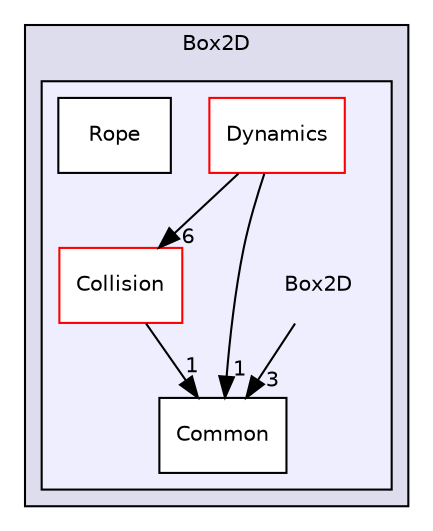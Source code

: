 digraph "src/core/Box2D/Box2D" {
  compound=true
  node [ fontsize="10", fontname="Helvetica"];
  edge [ labelfontsize="10", labelfontname="Helvetica"];
  subgraph clusterdir_c4f1bfea86729b1be0dbbecdbd0d8303 {
    graph [ bgcolor="#ddddee", pencolor="black", label="Box2D" fontname="Helvetica", fontsize="10", URL="dir_c4f1bfea86729b1be0dbbecdbd0d8303.html"]
  subgraph clusterdir_7d8d7d5161893fb2a8310fdb4edfb2e0 {
    graph [ bgcolor="#eeeeff", pencolor="black", label="" URL="dir_7d8d7d5161893fb2a8310fdb4edfb2e0.html"];
    dir_7d8d7d5161893fb2a8310fdb4edfb2e0 [shape=plaintext label="Box2D"];
    dir_e2594b00aa3dad32419da6fbb3231296 [shape=box label="Collision" color="red" fillcolor="white" style="filled" URL="dir_e2594b00aa3dad32419da6fbb3231296.html"];
    dir_6d2d5d7f67fce43e94d78b1cff7d559e [shape=box label="Common" color="black" fillcolor="white" style="filled" URL="dir_6d2d5d7f67fce43e94d78b1cff7d559e.html"];
    dir_272e10ba97d07545c83a88491822674a [shape=box label="Dynamics" color="red" fillcolor="white" style="filled" URL="dir_272e10ba97d07545c83a88491822674a.html"];
    dir_d6abe4da55e9853d9faff41e0818a0b1 [shape=box label="Rope" color="black" fillcolor="white" style="filled" URL="dir_d6abe4da55e9853d9faff41e0818a0b1.html"];
  }
  }
  dir_272e10ba97d07545c83a88491822674a->dir_6d2d5d7f67fce43e94d78b1cff7d559e [headlabel="1", labeldistance=1.5 headhref="dir_000007_000006.html"];
  dir_272e10ba97d07545c83a88491822674a->dir_e2594b00aa3dad32419da6fbb3231296 [headlabel="6", labeldistance=1.5 headhref="dir_000007_000004.html"];
  dir_7d8d7d5161893fb2a8310fdb4edfb2e0->dir_6d2d5d7f67fce43e94d78b1cff7d559e [headlabel="3", labeldistance=1.5 headhref="dir_000003_000006.html"];
  dir_e2594b00aa3dad32419da6fbb3231296->dir_6d2d5d7f67fce43e94d78b1cff7d559e [headlabel="1", labeldistance=1.5 headhref="dir_000004_000006.html"];
}
